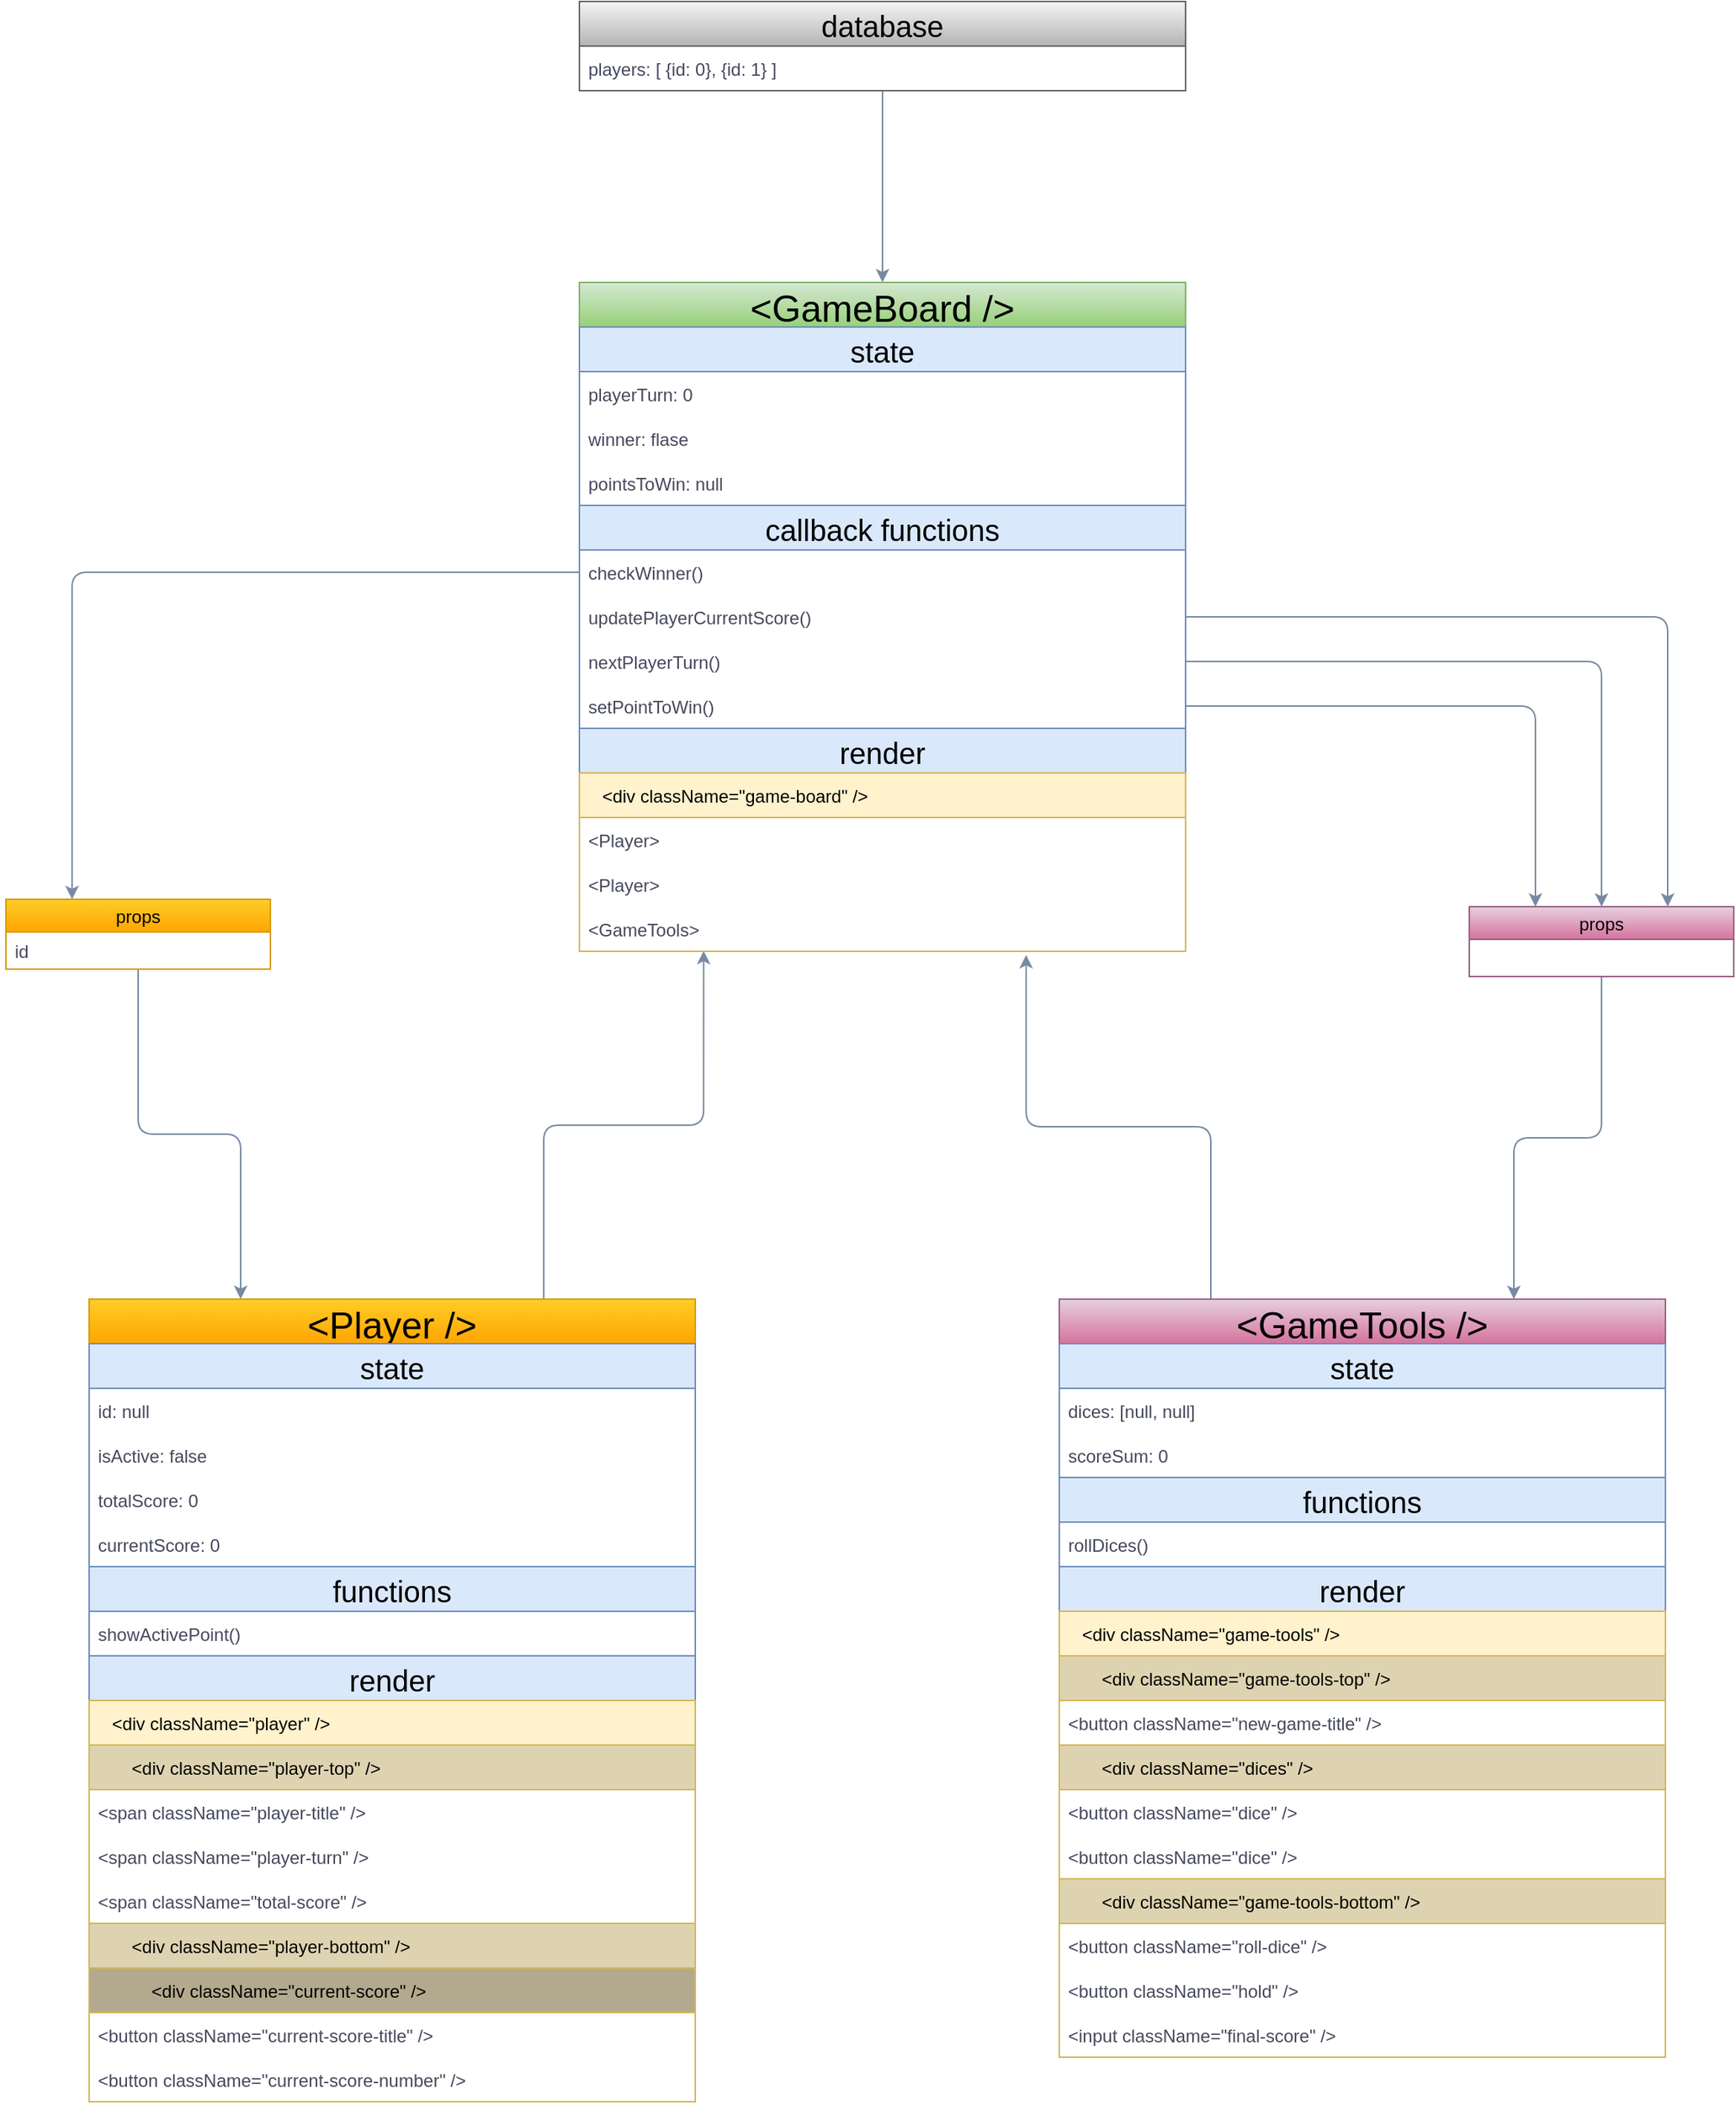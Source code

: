 <mxfile version="15.9.6" type="github">
  <diagram id="LLFjFS0imtfJhxgkr9Xb" name="Page-1">
    <mxGraphModel dx="3097" dy="2429" grid="0" gridSize="10" guides="1" tooltips="1" connect="1" arrows="1" fold="1" page="0" pageScale="1" pageWidth="850" pageHeight="1100" math="0" shadow="0">
      <root>
        <mxCell id="0" />
        <mxCell id="1" parent="0" />
        <mxCell id="cvQm_BtGMacaFVqX-ueh-114" style="edgeStyle=elbowEdgeStyle;rounded=1;sketch=0;orthogonalLoop=1;jettySize=auto;elbow=vertical;html=1;shadow=0;fontSize=12;fontColor=#46495D;strokeColor=#788AA3;exitX=0.25;exitY=0;exitDx=0;exitDy=0;entryX=0.737;entryY=1.083;entryDx=0;entryDy=0;entryPerimeter=0;" edge="1" parent="1" source="cvQm_BtGMacaFVqX-ueh-360" target="cvQm_BtGMacaFVqX-ueh-318">
          <mxGeometry relative="1" as="geometry">
            <mxPoint x="-581.5" y="-734.0" as="sourcePoint" />
            <mxPoint x="-733.5" y="-887" as="targetPoint" />
          </mxGeometry>
        </mxCell>
        <mxCell id="cvQm_BtGMacaFVqX-ueh-125" style="edgeStyle=orthogonalEdgeStyle;rounded=1;sketch=0;orthogonalLoop=1;jettySize=auto;html=1;entryX=0.75;entryY=0;entryDx=0;entryDy=0;shadow=0;fontSize=12;fontColor=#46495D;elbow=vertical;strokeColor=#788AA3;exitX=0.5;exitY=1;exitDx=0;exitDy=0;" edge="1" parent="1" source="cvQm_BtGMacaFVqX-ueh-249" target="cvQm_BtGMacaFVqX-ueh-360">
          <mxGeometry relative="1" as="geometry">
            <mxPoint x="-408.478" y="-835.0" as="sourcePoint" />
            <mxPoint x="-280.5" y="-734.0" as="targetPoint" />
          </mxGeometry>
        </mxCell>
        <mxCell id="cvQm_BtGMacaFVqX-ueh-321" style="edgeStyle=orthogonalEdgeStyle;curved=0;rounded=1;sketch=0;orthogonalLoop=1;jettySize=auto;html=1;entryX=0.205;entryY=0.99;entryDx=0;entryDy=0;entryPerimeter=0;fontSize=25;fontColor=#46495D;strokeColor=#788AA3;fillColor=#B2C9AB;exitX=0.75;exitY=0;exitDx=0;exitDy=0;" edge="1" parent="1" source="cvQm_BtGMacaFVqX-ueh-323" target="cvQm_BtGMacaFVqX-ueh-318">
          <mxGeometry relative="1" as="geometry">
            <mxPoint x="-1376" y="-742" as="sourcePoint" />
          </mxGeometry>
        </mxCell>
        <mxCell id="cvQm_BtGMacaFVqX-ueh-249" value="props" style="swimlane;fontStyle=0;childLayout=stackLayout;horizontal=1;startSize=22;horizontalStack=0;resizeParent=1;resizeParentMax=0;resizeLast=0;collapsible=1;marginBottom=0;rounded=0;shadow=0;glass=0;sketch=0;strokeColor=#996185;fillColor=#e6d0de;direction=east;gradientColor=#d5739d;" vertex="1" parent="1">
          <mxGeometry x="-486" y="-955" width="178" height="47" as="geometry">
            <mxRectangle x="-370" y="-1080" width="46" height="22" as="alternateBounds" />
          </mxGeometry>
        </mxCell>
        <mxCell id="cvQm_BtGMacaFVqX-ueh-398" style="edgeStyle=orthogonalEdgeStyle;curved=0;rounded=1;sketch=0;orthogonalLoop=1;jettySize=auto;html=1;entryX=0.25;entryY=0;entryDx=0;entryDy=0;fontSize=25;fontColor=#46495D;strokeColor=#788AA3;fillColor=#B2C9AB;" edge="1" parent="1" source="cvQm_BtGMacaFVqX-ueh-261" target="cvQm_BtGMacaFVqX-ueh-323">
          <mxGeometry relative="1" as="geometry" />
        </mxCell>
        <mxCell id="cvQm_BtGMacaFVqX-ueh-261" value="props" style="swimlane;fontStyle=0;childLayout=stackLayout;horizontal=1;startSize=22;horizontalStack=0;resizeParent=1;resizeParentMax=0;resizeLast=0;collapsible=1;marginBottom=0;rounded=0;shadow=0;glass=0;sketch=0;strokeColor=#d79b00;fillColor=#ffcd28;direction=east;gradientColor=#ffa500;" vertex="1" parent="1">
          <mxGeometry x="-1471" y="-960" width="178" height="47" as="geometry">
            <mxRectangle x="-370" y="-1080" width="46" height="22" as="alternateBounds" />
          </mxGeometry>
        </mxCell>
        <mxCell id="cvQm_BtGMacaFVqX-ueh-264" value="id" style="text;strokeColor=none;fillColor=none;align=left;verticalAlign=middle;spacingLeft=4;spacingRight=4;overflow=hidden;points=[[0,0.5],[1,0.5]];portConstraint=eastwest;rotatable=0;rounded=0;shadow=1;glass=1;sketch=1;fontColor=#46495D;" vertex="1" parent="cvQm_BtGMacaFVqX-ueh-261">
          <mxGeometry y="22" width="178" height="25" as="geometry" />
        </mxCell>
        <mxCell id="cvQm_BtGMacaFVqX-ueh-300" value="&lt;GameBoard /&gt;" style="swimlane;fontStyle=0;childLayout=stackLayout;horizontal=1;startSize=30;horizontalStack=0;resizeParent=1;resizeParentMax=0;resizeLast=0;collapsible=1;marginBottom=0;rounded=0;shadow=0;glass=0;sketch=0;strokeColor=#82b366;fillColor=#d5e8d4;fontSize=25;gradientColor=#97d077;" vertex="1" parent="1">
          <mxGeometry x="-1085" y="-1375" width="408" height="450" as="geometry">
            <mxRectangle x="-1085" y="-1375" width="286" height="30" as="alternateBounds" />
          </mxGeometry>
        </mxCell>
        <mxCell id="cvQm_BtGMacaFVqX-ueh-285" value="state" style="swimlane;fontStyle=0;childLayout=stackLayout;horizontal=1;startSize=30;horizontalStack=0;resizeParent=1;resizeParentMax=0;resizeLast=0;collapsible=1;marginBottom=0;rounded=0;shadow=0;glass=0;sketch=0;strokeColor=#6c8ebf;fillColor=#dae8fc;fontSize=20;" vertex="1" parent="cvQm_BtGMacaFVqX-ueh-300">
          <mxGeometry y="30" width="408" height="120" as="geometry">
            <mxRectangle y="30" width="408" height="30" as="alternateBounds" />
          </mxGeometry>
        </mxCell>
        <mxCell id="cvQm_BtGMacaFVqX-ueh-286" value="playerTurn: 0" style="text;strokeColor=none;fillColor=none;align=left;verticalAlign=middle;spacingLeft=4;spacingRight=4;overflow=hidden;points=[[0,0.5],[1,0.5]];portConstraint=eastwest;rotatable=0;rounded=0;shadow=0;glass=0;sketch=0;fontColor=#46495D;" vertex="1" parent="cvQm_BtGMacaFVqX-ueh-285">
          <mxGeometry y="30" width="408" height="30" as="geometry" />
        </mxCell>
        <mxCell id="cvQm_BtGMacaFVqX-ueh-287" value="	winner: flase" style="text;strokeColor=none;fillColor=none;align=left;verticalAlign=middle;spacingLeft=4;spacingRight=4;overflow=hidden;points=[[0,0.5],[1,0.5]];portConstraint=eastwest;rotatable=0;rounded=0;shadow=0;glass=0;sketch=0;fontColor=#46495D;" vertex="1" parent="cvQm_BtGMacaFVqX-ueh-285">
          <mxGeometry y="60" width="408" height="30" as="geometry" />
        </mxCell>
        <mxCell id="cvQm_BtGMacaFVqX-ueh-289" value="pointsToWin: null" style="text;strokeColor=none;fillColor=none;align=left;verticalAlign=middle;spacingLeft=4;spacingRight=4;overflow=hidden;points=[[0,0.5],[1,0.5]];portConstraint=eastwest;rotatable=0;rounded=0;shadow=0;glass=0;sketch=0;fontColor=#46495D;" vertex="1" parent="cvQm_BtGMacaFVqX-ueh-285">
          <mxGeometry y="90" width="408" height="30" as="geometry" />
        </mxCell>
        <mxCell id="cvQm_BtGMacaFVqX-ueh-305" value="callback functions" style="swimlane;fontStyle=0;childLayout=stackLayout;horizontal=1;startSize=30;horizontalStack=0;resizeParent=1;resizeParentMax=0;resizeLast=0;collapsible=1;marginBottom=0;rounded=0;shadow=0;glass=0;sketch=0;strokeColor=#6c8ebf;fillColor=#dae8fc;fontSize=20;" vertex="1" parent="cvQm_BtGMacaFVqX-ueh-300">
          <mxGeometry y="150" width="408" height="150" as="geometry">
            <mxRectangle y="180" width="408" height="30" as="alternateBounds" />
          </mxGeometry>
        </mxCell>
        <mxCell id="cvQm_BtGMacaFVqX-ueh-306" value="checkWinner()" style="text;strokeColor=none;fillColor=none;align=left;verticalAlign=middle;spacingLeft=4;spacingRight=4;overflow=hidden;points=[[0,0.5],[1,0.5]];portConstraint=eastwest;rotatable=0;rounded=0;shadow=0;glass=0;sketch=0;fontColor=#46495D;" vertex="1" parent="cvQm_BtGMacaFVqX-ueh-305">
          <mxGeometry y="30" width="408" height="30" as="geometry" />
        </mxCell>
        <mxCell id="cvQm_BtGMacaFVqX-ueh-307" value="updatePlayerCurrentScore()" style="text;strokeColor=none;fillColor=none;align=left;verticalAlign=middle;spacingLeft=4;spacingRight=4;overflow=hidden;points=[[0,0.5],[1,0.5]];portConstraint=eastwest;rotatable=0;rounded=0;shadow=0;glass=0;sketch=0;fontColor=#46495D;" vertex="1" parent="cvQm_BtGMacaFVqX-ueh-305">
          <mxGeometry y="60" width="408" height="30" as="geometry" />
        </mxCell>
        <mxCell id="cvQm_BtGMacaFVqX-ueh-308" value="nextPlayerTurn()" style="text;strokeColor=none;fillColor=none;align=left;verticalAlign=middle;spacingLeft=4;spacingRight=4;overflow=hidden;points=[[0,0.5],[1,0.5]];portConstraint=eastwest;rotatable=0;rounded=0;shadow=0;glass=0;sketch=0;fontColor=#46495D;" vertex="1" parent="cvQm_BtGMacaFVqX-ueh-305">
          <mxGeometry y="90" width="408" height="30" as="geometry" />
        </mxCell>
        <mxCell id="cvQm_BtGMacaFVqX-ueh-309" value="setPointToWin()" style="text;strokeColor=none;fillColor=none;align=left;verticalAlign=middle;spacingLeft=4;spacingRight=4;overflow=hidden;points=[[0,0.5],[1,0.5]];portConstraint=eastwest;rotatable=0;rounded=0;shadow=0;glass=0;sketch=0;fontColor=#46495D;" vertex="1" parent="cvQm_BtGMacaFVqX-ueh-305">
          <mxGeometry y="120" width="408" height="30" as="geometry" />
        </mxCell>
        <mxCell id="cvQm_BtGMacaFVqX-ueh-315" value="render" style="swimlane;fontStyle=0;childLayout=stackLayout;horizontal=1;startSize=30;horizontalStack=0;resizeParent=1;resizeParentMax=0;resizeLast=0;collapsible=1;marginBottom=0;rounded=0;shadow=0;glass=0;sketch=0;strokeColor=#6c8ebf;fillColor=#dae8fc;fontSize=20;" vertex="1" parent="cvQm_BtGMacaFVqX-ueh-300">
          <mxGeometry y="300" width="408" height="150" as="geometry">
            <mxRectangle y="330" width="408" height="30" as="alternateBounds" />
          </mxGeometry>
        </mxCell>
        <mxCell id="cvQm_BtGMacaFVqX-ueh-310" value="    &lt;div className=&quot;game-board&quot; /&gt;" style="swimlane;fontStyle=0;childLayout=stackLayout;horizontal=1;startSize=30;horizontalStack=0;resizeParent=1;resizeParentMax=0;resizeLast=0;collapsible=1;marginBottom=0;rounded=0;shadow=0;glass=0;sketch=0;strokeColor=#d6b656;fillColor=#fff2cc;fontSize=12;align=left;" vertex="1" parent="cvQm_BtGMacaFVqX-ueh-315">
          <mxGeometry y="30" width="408" height="120" as="geometry">
            <mxRectangle y="30" width="408" height="30" as="alternateBounds" />
          </mxGeometry>
        </mxCell>
        <mxCell id="cvQm_BtGMacaFVqX-ueh-316" value="&lt;Player&gt;" style="text;strokeColor=none;fillColor=none;align=left;verticalAlign=middle;spacingLeft=4;spacingRight=4;overflow=hidden;points=[[0,0.5],[1,0.5]];portConstraint=eastwest;rotatable=0;rounded=0;shadow=0;glass=0;sketch=0;fontColor=#46495D;" vertex="1" parent="cvQm_BtGMacaFVqX-ueh-310">
          <mxGeometry y="30" width="408" height="30" as="geometry" />
        </mxCell>
        <mxCell id="cvQm_BtGMacaFVqX-ueh-317" value="&lt;Player&gt;" style="text;strokeColor=none;fillColor=none;align=left;verticalAlign=middle;spacingLeft=4;spacingRight=4;overflow=hidden;points=[[0,0.5],[1,0.5]];portConstraint=eastwest;rotatable=0;rounded=0;shadow=0;glass=0;sketch=0;fontColor=#46495D;" vertex="1" parent="cvQm_BtGMacaFVqX-ueh-310">
          <mxGeometry y="60" width="408" height="30" as="geometry" />
        </mxCell>
        <mxCell id="cvQm_BtGMacaFVqX-ueh-318" value="&lt;GameTools&gt;" style="text;strokeColor=none;fillColor=none;align=left;verticalAlign=middle;spacingLeft=4;spacingRight=4;overflow=hidden;points=[[0,0.5],[1,0.5]];portConstraint=eastwest;rotatable=0;rounded=0;shadow=0;glass=0;sketch=0;fontColor=#46495D;" vertex="1" parent="cvQm_BtGMacaFVqX-ueh-310">
          <mxGeometry y="90" width="408" height="30" as="geometry" />
        </mxCell>
        <mxCell id="cvQm_BtGMacaFVqX-ueh-323" value="&lt;Player /&gt;" style="swimlane;fontStyle=0;childLayout=stackLayout;horizontal=1;startSize=30;horizontalStack=0;resizeParent=1;resizeParentMax=0;resizeLast=0;collapsible=1;marginBottom=0;rounded=0;shadow=0;glass=0;sketch=0;strokeColor=#d79b00;fillColor=#ffcd28;fontSize=25;gradientColor=#ffa500;" vertex="1" parent="1">
          <mxGeometry x="-1415" y="-691" width="408" height="540" as="geometry">
            <mxRectangle x="-1085" y="-1375" width="286" height="30" as="alternateBounds" />
          </mxGeometry>
        </mxCell>
        <mxCell id="cvQm_BtGMacaFVqX-ueh-324" value="state" style="swimlane;fontStyle=0;childLayout=stackLayout;horizontal=1;startSize=30;horizontalStack=0;resizeParent=1;resizeParentMax=0;resizeLast=0;collapsible=1;marginBottom=0;rounded=0;shadow=0;glass=0;sketch=0;strokeColor=#6c8ebf;fillColor=#dae8fc;fontSize=20;" vertex="1" parent="cvQm_BtGMacaFVqX-ueh-323">
          <mxGeometry y="30" width="408" height="150" as="geometry">
            <mxRectangle y="30" width="408" height="30" as="alternateBounds" />
          </mxGeometry>
        </mxCell>
        <mxCell id="cvQm_BtGMacaFVqX-ueh-399" value="id: null" style="text;strokeColor=none;fillColor=none;align=left;verticalAlign=middle;spacingLeft=4;spacingRight=4;overflow=hidden;points=[[0,0.5],[1,0.5]];portConstraint=eastwest;rotatable=0;rounded=0;shadow=0;glass=0;sketch=0;fontColor=#46495D;" vertex="1" parent="cvQm_BtGMacaFVqX-ueh-324">
          <mxGeometry y="30" width="408" height="30" as="geometry" />
        </mxCell>
        <mxCell id="cvQm_BtGMacaFVqX-ueh-325" value="isActive: false" style="text;strokeColor=none;fillColor=none;align=left;verticalAlign=middle;spacingLeft=4;spacingRight=4;overflow=hidden;points=[[0,0.5],[1,0.5]];portConstraint=eastwest;rotatable=0;rounded=0;shadow=0;glass=0;sketch=0;fontColor=#46495D;" vertex="1" parent="cvQm_BtGMacaFVqX-ueh-324">
          <mxGeometry y="60" width="408" height="30" as="geometry" />
        </mxCell>
        <mxCell id="cvQm_BtGMacaFVqX-ueh-326" value="totalScore: 0" style="text;strokeColor=none;fillColor=none;align=left;verticalAlign=middle;spacingLeft=4;spacingRight=4;overflow=hidden;points=[[0,0.5],[1,0.5]];portConstraint=eastwest;rotatable=0;rounded=0;shadow=0;glass=0;sketch=0;fontColor=#46495D;" vertex="1" parent="cvQm_BtGMacaFVqX-ueh-324">
          <mxGeometry y="90" width="408" height="30" as="geometry" />
        </mxCell>
        <mxCell id="cvQm_BtGMacaFVqX-ueh-327" value="currentScore: 0" style="text;strokeColor=none;fillColor=none;align=left;verticalAlign=middle;spacingLeft=4;spacingRight=4;overflow=hidden;points=[[0,0.5],[1,0.5]];portConstraint=eastwest;rotatable=0;rounded=0;shadow=0;glass=0;sketch=0;fontColor=#46495D;" vertex="1" parent="cvQm_BtGMacaFVqX-ueh-324">
          <mxGeometry y="120" width="408" height="30" as="geometry" />
        </mxCell>
        <mxCell id="cvQm_BtGMacaFVqX-ueh-400" value="functions" style="swimlane;fontStyle=0;childLayout=stackLayout;horizontal=1;startSize=30;horizontalStack=0;resizeParent=1;resizeParentMax=0;resizeLast=0;collapsible=1;marginBottom=0;rounded=0;shadow=0;glass=0;sketch=0;strokeColor=#6c8ebf;fillColor=#dae8fc;fontSize=20;" vertex="1" parent="cvQm_BtGMacaFVqX-ueh-323">
          <mxGeometry y="180" width="408" height="60" as="geometry">
            <mxRectangle y="180" width="408" height="30" as="alternateBounds" />
          </mxGeometry>
        </mxCell>
        <mxCell id="cvQm_BtGMacaFVqX-ueh-401" value="showActivePoint()" style="text;strokeColor=none;fillColor=none;align=left;verticalAlign=middle;spacingLeft=4;spacingRight=4;overflow=hidden;points=[[0,0.5],[1,0.5]];portConstraint=eastwest;rotatable=0;rounded=0;shadow=0;glass=0;sketch=0;fontColor=#46495D;" vertex="1" parent="cvQm_BtGMacaFVqX-ueh-400">
          <mxGeometry y="30" width="408" height="30" as="geometry" />
        </mxCell>
        <mxCell id="cvQm_BtGMacaFVqX-ueh-333" value="render" style="swimlane;fontStyle=0;childLayout=stackLayout;horizontal=1;startSize=30;horizontalStack=0;resizeParent=1;resizeParentMax=0;resizeLast=0;collapsible=1;marginBottom=0;rounded=0;shadow=0;glass=0;sketch=0;strokeColor=#6c8ebf;fillColor=#dae8fc;fontSize=20;" vertex="1" parent="cvQm_BtGMacaFVqX-ueh-323">
          <mxGeometry y="240" width="408" height="300" as="geometry">
            <mxRectangle y="330" width="408" height="30" as="alternateBounds" />
          </mxGeometry>
        </mxCell>
        <mxCell id="cvQm_BtGMacaFVqX-ueh-334" value="    &lt;div className=&quot;player&quot; /&gt;" style="swimlane;fontStyle=0;childLayout=stackLayout;horizontal=1;startSize=30;horizontalStack=0;resizeParent=1;resizeParentMax=0;resizeLast=0;collapsible=1;marginBottom=0;rounded=0;shadow=0;glass=0;sketch=0;strokeColor=#d6b656;fillColor=#fff2cc;fontSize=12;align=left;" vertex="1" parent="cvQm_BtGMacaFVqX-ueh-333">
          <mxGeometry y="30" width="408" height="270" as="geometry">
            <mxRectangle y="30" width="408" height="30" as="alternateBounds" />
          </mxGeometry>
        </mxCell>
        <mxCell id="cvQm_BtGMacaFVqX-ueh-344" value="        &lt;div className=&quot;player-top&quot; /&gt;" style="swimlane;fontStyle=0;childLayout=stackLayout;horizontal=1;startSize=30;horizontalStack=0;resizeParent=1;resizeParentMax=0;resizeLast=0;collapsible=1;marginBottom=0;rounded=0;shadow=0;glass=0;sketch=0;strokeColor=#d6b656;fillColor=#DED3B1;fontSize=12;align=left;" vertex="1" parent="cvQm_BtGMacaFVqX-ueh-334">
          <mxGeometry y="30" width="408" height="120" as="geometry">
            <mxRectangle y="30" width="408" height="30" as="alternateBounds" />
          </mxGeometry>
        </mxCell>
        <mxCell id="cvQm_BtGMacaFVqX-ueh-345" value="&lt;span className=&quot;player-title&quot; /&gt;" style="text;strokeColor=none;fillColor=none;align=left;verticalAlign=middle;spacingLeft=4;spacingRight=4;overflow=hidden;points=[[0,0.5],[1,0.5]];portConstraint=eastwest;rotatable=0;rounded=0;shadow=0;glass=0;sketch=0;fontColor=#46495D;" vertex="1" parent="cvQm_BtGMacaFVqX-ueh-344">
          <mxGeometry y="30" width="408" height="30" as="geometry" />
        </mxCell>
        <mxCell id="cvQm_BtGMacaFVqX-ueh-346" value="&lt;span className=&quot;player-turn&quot; /&gt;" style="text;strokeColor=none;fillColor=none;align=left;verticalAlign=middle;spacingLeft=4;spacingRight=4;overflow=hidden;points=[[0,0.5],[1,0.5]];portConstraint=eastwest;rotatable=0;rounded=0;shadow=0;glass=0;sketch=0;fontColor=#46495D;" vertex="1" parent="cvQm_BtGMacaFVqX-ueh-344">
          <mxGeometry y="60" width="408" height="30" as="geometry" />
        </mxCell>
        <mxCell id="cvQm_BtGMacaFVqX-ueh-347" value="&lt;span className=&quot;total-score&quot; /&gt;" style="text;strokeColor=none;fillColor=none;align=left;verticalAlign=middle;spacingLeft=4;spacingRight=4;overflow=hidden;points=[[0,0.5],[1,0.5]];portConstraint=eastwest;rotatable=0;rounded=0;shadow=0;glass=0;sketch=0;fontColor=#46495D;" vertex="1" parent="cvQm_BtGMacaFVqX-ueh-344">
          <mxGeometry y="90" width="408" height="30" as="geometry" />
        </mxCell>
        <mxCell id="cvQm_BtGMacaFVqX-ueh-352" value="        &lt;div className=&quot;player-bottom&quot; /&gt;" style="swimlane;fontStyle=0;childLayout=stackLayout;horizontal=1;startSize=30;horizontalStack=0;resizeParent=1;resizeParentMax=0;resizeLast=0;collapsible=1;marginBottom=0;rounded=0;shadow=0;glass=0;sketch=0;strokeColor=#d6b656;fillColor=#DED3B1;fontSize=12;align=left;" vertex="1" parent="cvQm_BtGMacaFVqX-ueh-334">
          <mxGeometry y="150" width="408" height="120" as="geometry">
            <mxRectangle y="30" width="408" height="30" as="alternateBounds" />
          </mxGeometry>
        </mxCell>
        <mxCell id="cvQm_BtGMacaFVqX-ueh-356" value="            &lt;div className=&quot;current-score&quot; /&gt;" style="swimlane;fontStyle=0;childLayout=stackLayout;horizontal=1;startSize=30;horizontalStack=0;resizeParent=1;resizeParentMax=0;resizeLast=0;collapsible=1;marginBottom=0;rounded=0;shadow=0;glass=0;sketch=0;strokeColor=#d6b656;fillColor=#B3A98E;fontSize=12;align=left;" vertex="1" parent="cvQm_BtGMacaFVqX-ueh-352">
          <mxGeometry y="30" width="408" height="90" as="geometry">
            <mxRectangle y="30" width="408" height="30" as="alternateBounds" />
          </mxGeometry>
        </mxCell>
        <mxCell id="cvQm_BtGMacaFVqX-ueh-357" value="&lt;button className=&quot;current-score-title&quot; /&gt;" style="text;strokeColor=none;fillColor=none;align=left;verticalAlign=middle;spacingLeft=4;spacingRight=4;overflow=hidden;points=[[0,0.5],[1,0.5]];portConstraint=eastwest;rotatable=0;rounded=0;shadow=0;glass=0;sketch=0;fontColor=#46495D;" vertex="1" parent="cvQm_BtGMacaFVqX-ueh-356">
          <mxGeometry y="30" width="408" height="30" as="geometry" />
        </mxCell>
        <mxCell id="cvQm_BtGMacaFVqX-ueh-358" value="&lt;button className=&quot;current-score-number&quot; /&gt;" style="text;strokeColor=none;fillColor=none;align=left;verticalAlign=middle;spacingLeft=4;spacingRight=4;overflow=hidden;points=[[0,0.5],[1,0.5]];portConstraint=eastwest;rotatable=0;rounded=0;shadow=0;glass=0;sketch=0;fontColor=#46495D;" vertex="1" parent="cvQm_BtGMacaFVqX-ueh-356">
          <mxGeometry y="60" width="408" height="30" as="geometry" />
        </mxCell>
        <mxCell id="cvQm_BtGMacaFVqX-ueh-360" value="&lt;GameTools /&gt;" style="swimlane;fontStyle=0;childLayout=stackLayout;horizontal=1;startSize=30;horizontalStack=0;resizeParent=1;resizeParentMax=0;resizeLast=0;collapsible=1;marginBottom=0;rounded=0;shadow=0;glass=0;sketch=0;strokeColor=#996185;fillColor=#e6d0de;fontSize=25;gradientColor=#d5739d;" vertex="1" parent="1">
          <mxGeometry x="-762" y="-691" width="408" height="510" as="geometry">
            <mxRectangle x="-1085" y="-1375" width="286" height="30" as="alternateBounds" />
          </mxGeometry>
        </mxCell>
        <mxCell id="cvQm_BtGMacaFVqX-ueh-361" value="state" style="swimlane;fontStyle=0;childLayout=stackLayout;horizontal=1;startSize=30;horizontalStack=0;resizeParent=1;resizeParentMax=0;resizeLast=0;collapsible=1;marginBottom=0;rounded=0;shadow=0;glass=0;sketch=0;strokeColor=#6c8ebf;fillColor=#dae8fc;fontSize=20;" vertex="1" parent="cvQm_BtGMacaFVqX-ueh-360">
          <mxGeometry y="30" width="408" height="90" as="geometry">
            <mxRectangle y="30" width="408" height="30" as="alternateBounds" />
          </mxGeometry>
        </mxCell>
        <mxCell id="cvQm_BtGMacaFVqX-ueh-362" value="dices: [null, null]" style="text;strokeColor=none;fillColor=none;align=left;verticalAlign=middle;spacingLeft=4;spacingRight=4;overflow=hidden;points=[[0,0.5],[1,0.5]];portConstraint=eastwest;rotatable=0;rounded=0;shadow=0;glass=0;sketch=0;fontColor=#46495D;" vertex="1" parent="cvQm_BtGMacaFVqX-ueh-361">
          <mxGeometry y="30" width="408" height="30" as="geometry" />
        </mxCell>
        <mxCell id="cvQm_BtGMacaFVqX-ueh-363" value="scoreSum: 0" style="text;strokeColor=none;fillColor=none;align=left;verticalAlign=middle;spacingLeft=4;spacingRight=4;overflow=hidden;points=[[0,0.5],[1,0.5]];portConstraint=eastwest;rotatable=0;rounded=0;shadow=0;glass=0;sketch=0;fontColor=#46495D;" vertex="1" parent="cvQm_BtGMacaFVqX-ueh-361">
          <mxGeometry y="60" width="408" height="30" as="geometry" />
        </mxCell>
        <mxCell id="cvQm_BtGMacaFVqX-ueh-365" value="functions" style="swimlane;fontStyle=0;childLayout=stackLayout;horizontal=1;startSize=30;horizontalStack=0;resizeParent=1;resizeParentMax=0;resizeLast=0;collapsible=1;marginBottom=0;rounded=0;shadow=0;glass=0;sketch=0;strokeColor=#6c8ebf;fillColor=#dae8fc;fontSize=20;" vertex="1" parent="cvQm_BtGMacaFVqX-ueh-360">
          <mxGeometry y="120" width="408" height="60" as="geometry">
            <mxRectangle y="180" width="408" height="30" as="alternateBounds" />
          </mxGeometry>
        </mxCell>
        <mxCell id="cvQm_BtGMacaFVqX-ueh-366" value="rollDices()" style="text;strokeColor=none;fillColor=none;align=left;verticalAlign=middle;spacingLeft=4;spacingRight=4;overflow=hidden;points=[[0,0.5],[1,0.5]];portConstraint=eastwest;rotatable=0;rounded=0;shadow=0;glass=0;sketch=0;fontColor=#46495D;" vertex="1" parent="cvQm_BtGMacaFVqX-ueh-365">
          <mxGeometry y="30" width="408" height="30" as="geometry" />
        </mxCell>
        <mxCell id="cvQm_BtGMacaFVqX-ueh-370" value="render" style="swimlane;fontStyle=0;childLayout=stackLayout;horizontal=1;startSize=30;horizontalStack=0;resizeParent=1;resizeParentMax=0;resizeLast=0;collapsible=1;marginBottom=0;rounded=0;shadow=0;glass=0;sketch=0;strokeColor=#6c8ebf;fillColor=#dae8fc;fontSize=20;" vertex="1" parent="cvQm_BtGMacaFVqX-ueh-360">
          <mxGeometry y="180" width="408" height="330" as="geometry">
            <mxRectangle y="330" width="408" height="30" as="alternateBounds" />
          </mxGeometry>
        </mxCell>
        <mxCell id="cvQm_BtGMacaFVqX-ueh-371" value="    &lt;div className=&quot;game-tools&quot; /&gt;" style="swimlane;fontStyle=0;childLayout=stackLayout;horizontal=1;startSize=30;horizontalStack=0;resizeParent=1;resizeParentMax=0;resizeLast=0;collapsible=1;marginBottom=0;rounded=0;shadow=0;glass=0;sketch=0;strokeColor=#d6b656;fillColor=#fff2cc;fontSize=12;align=left;" vertex="1" parent="cvQm_BtGMacaFVqX-ueh-370">
          <mxGeometry y="30" width="408" height="300" as="geometry">
            <mxRectangle y="30" width="408" height="30" as="alternateBounds" />
          </mxGeometry>
        </mxCell>
        <mxCell id="cvQm_BtGMacaFVqX-ueh-389" value="        &lt;div className=&quot;game-tools-top&quot; /&gt;" style="swimlane;fontStyle=0;childLayout=stackLayout;horizontal=1;startSize=30;horizontalStack=0;resizeParent=1;resizeParentMax=0;resizeLast=0;collapsible=1;marginBottom=0;rounded=0;shadow=0;glass=0;sketch=0;strokeColor=#d6b656;fillColor=#DED3B1;fontSize=12;align=left;" vertex="1" parent="cvQm_BtGMacaFVqX-ueh-371">
          <mxGeometry y="30" width="408" height="60" as="geometry">
            <mxRectangle y="30" width="408" height="30" as="alternateBounds" />
          </mxGeometry>
        </mxCell>
        <mxCell id="cvQm_BtGMacaFVqX-ueh-390" value="&lt;button className=&quot;new-game-title&quot; /&gt;" style="text;strokeColor=none;fillColor=none;align=left;verticalAlign=middle;spacingLeft=4;spacingRight=4;overflow=hidden;points=[[0,0.5],[1,0.5]];portConstraint=eastwest;rotatable=0;rounded=0;shadow=0;glass=0;sketch=0;fontColor=#46495D;" vertex="1" parent="cvQm_BtGMacaFVqX-ueh-389">
          <mxGeometry y="30" width="408" height="30" as="geometry" />
        </mxCell>
        <mxCell id="cvQm_BtGMacaFVqX-ueh-372" value="        &lt;div className=&quot;dices&quot; /&gt;" style="swimlane;fontStyle=0;childLayout=stackLayout;horizontal=1;startSize=30;horizontalStack=0;resizeParent=1;resizeParentMax=0;resizeLast=0;collapsible=1;marginBottom=0;rounded=0;shadow=0;glass=0;sketch=0;strokeColor=#d6b656;fillColor=#DED3B1;fontSize=12;align=left;" vertex="1" parent="cvQm_BtGMacaFVqX-ueh-371">
          <mxGeometry y="90" width="408" height="90" as="geometry">
            <mxRectangle y="30" width="408" height="30" as="alternateBounds" />
          </mxGeometry>
        </mxCell>
        <mxCell id="cvQm_BtGMacaFVqX-ueh-373" value="&lt;button className=&quot;dice&quot; /&gt;" style="text;strokeColor=none;fillColor=none;align=left;verticalAlign=middle;spacingLeft=4;spacingRight=4;overflow=hidden;points=[[0,0.5],[1,0.5]];portConstraint=eastwest;rotatable=0;rounded=0;shadow=0;glass=0;sketch=0;fontColor=#46495D;" vertex="1" parent="cvQm_BtGMacaFVqX-ueh-372">
          <mxGeometry y="30" width="408" height="30" as="geometry" />
        </mxCell>
        <mxCell id="cvQm_BtGMacaFVqX-ueh-374" value="&lt;button className=&quot;dice&quot; /&gt;" style="text;strokeColor=none;fillColor=none;align=left;verticalAlign=middle;spacingLeft=4;spacingRight=4;overflow=hidden;points=[[0,0.5],[1,0.5]];portConstraint=eastwest;rotatable=0;rounded=0;shadow=0;glass=0;sketch=0;fontColor=#46495D;" vertex="1" parent="cvQm_BtGMacaFVqX-ueh-372">
          <mxGeometry y="60" width="408" height="30" as="geometry" />
        </mxCell>
        <mxCell id="cvQm_BtGMacaFVqX-ueh-376" value="        &lt;div className=&quot;game-tools-bottom&quot; /&gt;" style="swimlane;fontStyle=0;childLayout=stackLayout;horizontal=1;startSize=30;horizontalStack=0;resizeParent=1;resizeParentMax=0;resizeLast=0;collapsible=1;marginBottom=0;rounded=0;shadow=0;glass=0;sketch=0;strokeColor=#d6b656;fillColor=#DED3B1;fontSize=12;align=left;" vertex="1" parent="cvQm_BtGMacaFVqX-ueh-371">
          <mxGeometry y="180" width="408" height="120" as="geometry">
            <mxRectangle y="30" width="408" height="30" as="alternateBounds" />
          </mxGeometry>
        </mxCell>
        <mxCell id="cvQm_BtGMacaFVqX-ueh-396" value="&lt;button className=&quot;roll-dice&quot; /&gt;" style="text;strokeColor=none;fillColor=none;align=left;verticalAlign=middle;spacingLeft=4;spacingRight=4;overflow=hidden;points=[[0,0.5],[1,0.5]];portConstraint=eastwest;rotatable=0;rounded=0;shadow=0;glass=0;sketch=0;fontColor=#46495D;" vertex="1" parent="cvQm_BtGMacaFVqX-ueh-376">
          <mxGeometry y="30" width="408" height="30" as="geometry" />
        </mxCell>
        <mxCell id="cvQm_BtGMacaFVqX-ueh-397" value="&lt;button className=&quot;hold&quot; /&gt;" style="text;strokeColor=none;fillColor=none;align=left;verticalAlign=middle;spacingLeft=4;spacingRight=4;overflow=hidden;points=[[0,0.5],[1,0.5]];portConstraint=eastwest;rotatable=0;rounded=0;shadow=0;glass=0;sketch=0;fontColor=#46495D;" vertex="1" parent="cvQm_BtGMacaFVqX-ueh-376">
          <mxGeometry y="60" width="408" height="30" as="geometry" />
        </mxCell>
        <mxCell id="cvQm_BtGMacaFVqX-ueh-394" value="&lt;input className=&quot;final-score&quot; /&gt;" style="text;strokeColor=none;fillColor=none;align=left;verticalAlign=middle;spacingLeft=4;spacingRight=4;overflow=hidden;points=[[0,0.5],[1,0.5]];portConstraint=eastwest;rotatable=0;rounded=0;shadow=0;glass=0;sketch=0;fontColor=#46495D;" vertex="1" parent="cvQm_BtGMacaFVqX-ueh-376">
          <mxGeometry y="90" width="408" height="30" as="geometry" />
        </mxCell>
        <mxCell id="cvQm_BtGMacaFVqX-ueh-410" style="edgeStyle=orthogonalEdgeStyle;curved=0;rounded=1;sketch=0;orthogonalLoop=1;jettySize=auto;html=1;entryX=0.25;entryY=0;entryDx=0;entryDy=0;fontSize=25;fontColor=#46495D;strokeColor=#788AA3;fillColor=#B2C9AB;" edge="1" parent="1" source="cvQm_BtGMacaFVqX-ueh-306" target="cvQm_BtGMacaFVqX-ueh-261">
          <mxGeometry relative="1" as="geometry" />
        </mxCell>
        <mxCell id="cvQm_BtGMacaFVqX-ueh-411" style="edgeStyle=orthogonalEdgeStyle;curved=0;rounded=1;sketch=0;orthogonalLoop=1;jettySize=auto;html=1;entryX=0.75;entryY=0;entryDx=0;entryDy=0;fontSize=25;fontColor=#46495D;strokeColor=#788AA3;fillColor=#B2C9AB;" edge="1" parent="1" source="cvQm_BtGMacaFVqX-ueh-307" target="cvQm_BtGMacaFVqX-ueh-249">
          <mxGeometry relative="1" as="geometry" />
        </mxCell>
        <mxCell id="cvQm_BtGMacaFVqX-ueh-412" style="edgeStyle=orthogonalEdgeStyle;curved=0;rounded=1;sketch=0;orthogonalLoop=1;jettySize=auto;html=1;fontSize=25;fontColor=#46495D;strokeColor=#788AA3;fillColor=#B2C9AB;" edge="1" parent="1" source="cvQm_BtGMacaFVqX-ueh-308" target="cvQm_BtGMacaFVqX-ueh-249">
          <mxGeometry relative="1" as="geometry" />
        </mxCell>
        <mxCell id="cvQm_BtGMacaFVqX-ueh-413" style="edgeStyle=orthogonalEdgeStyle;curved=0;rounded=1;sketch=0;orthogonalLoop=1;jettySize=auto;html=1;entryX=0.25;entryY=0;entryDx=0;entryDy=0;fontSize=25;fontColor=#46495D;strokeColor=#788AA3;fillColor=#B2C9AB;" edge="1" parent="1" source="cvQm_BtGMacaFVqX-ueh-309" target="cvQm_BtGMacaFVqX-ueh-249">
          <mxGeometry relative="1" as="geometry" />
        </mxCell>
        <mxCell id="cvQm_BtGMacaFVqX-ueh-439" style="edgeStyle=orthogonalEdgeStyle;curved=0;rounded=1;sketch=0;orthogonalLoop=1;jettySize=auto;html=1;entryX=0.5;entryY=0;entryDx=0;entryDy=0;fontSize=25;fontColor=#46495D;strokeColor=#788AA3;fillColor=#B2C9AB;" edge="1" parent="1" source="cvQm_BtGMacaFVqX-ueh-429" target="cvQm_BtGMacaFVqX-ueh-300">
          <mxGeometry relative="1" as="geometry" />
        </mxCell>
        <mxCell id="cvQm_BtGMacaFVqX-ueh-429" value="database" style="swimlane;fontStyle=0;childLayout=stackLayout;horizontal=1;startSize=30;horizontalStack=0;resizeParent=1;resizeParentMax=0;resizeLast=0;collapsible=1;marginBottom=0;rounded=0;shadow=0;glass=0;sketch=0;strokeColor=#666666;fillColor=#f5f5f5;fontSize=20;gradientColor=#b3b3b3;" vertex="1" parent="1">
          <mxGeometry x="-1085" y="-1564" width="408" height="60" as="geometry">
            <mxRectangle y="330" width="408" height="30" as="alternateBounds" />
          </mxGeometry>
        </mxCell>
        <mxCell id="cvQm_BtGMacaFVqX-ueh-431" value="	players: [ {id: 0}, {id: 1} ]" style="text;strokeColor=none;fillColor=none;align=left;verticalAlign=middle;spacingLeft=4;spacingRight=4;overflow=hidden;points=[[0,0.5],[1,0.5]];portConstraint=eastwest;rotatable=0;rounded=0;shadow=0;glass=0;sketch=0;fontColor=#46495D;" vertex="1" parent="cvQm_BtGMacaFVqX-ueh-429">
          <mxGeometry y="30" width="408" height="30" as="geometry" />
        </mxCell>
      </root>
    </mxGraphModel>
  </diagram>
</mxfile>
